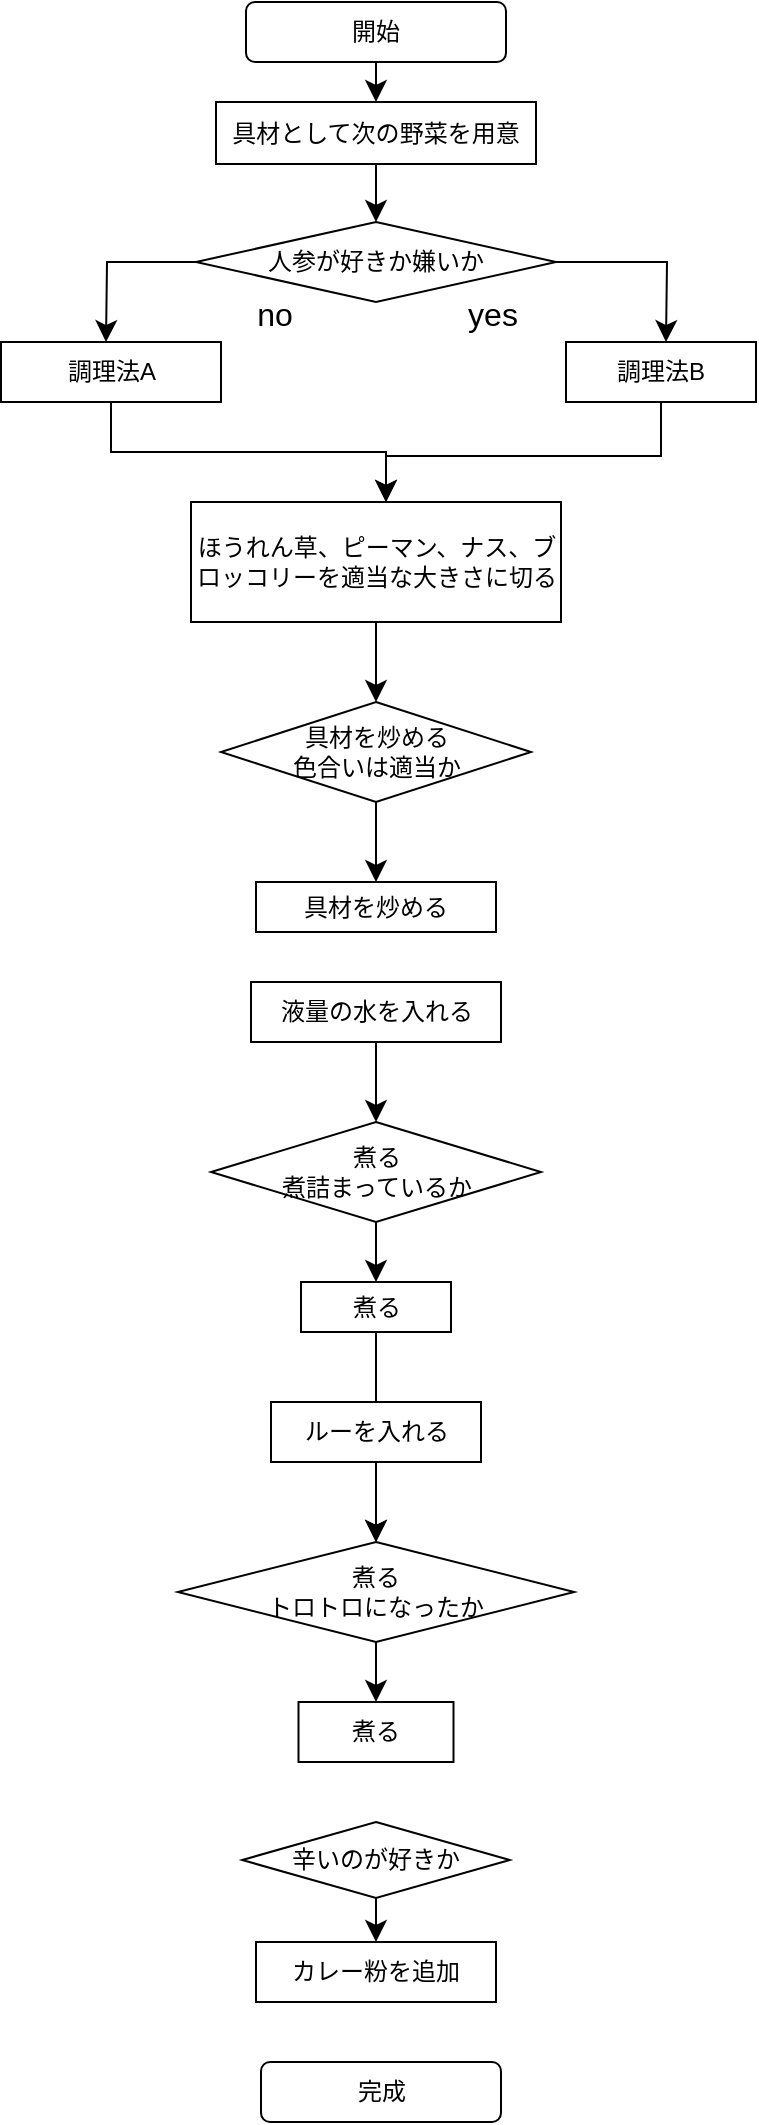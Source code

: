 <mxfile version="24.8.6">
  <diagram id="R2lEEEUBdFMjLlhIrx00" name="Page-1">
    <mxGraphModel dx="522" dy="588" grid="1" gridSize="10" guides="1" tooltips="1" connect="1" arrows="1" fold="1" page="1" pageScale="1" pageWidth="850" pageHeight="1100" math="0" shadow="0" extFonts="Permanent Marker^https://fonts.googleapis.com/css?family=Permanent+Marker">
      <root>
        <mxCell id="0" />
        <mxCell id="1" parent="0" />
        <mxCell id="_YYLNtYZFIDilhd8sJEM-9" style="edgeStyle=none;curved=1;rounded=0;orthogonalLoop=1;jettySize=auto;html=1;entryX=0.5;entryY=0;entryDx=0;entryDy=0;fontSize=12;startSize=8;endSize=8;" edge="1" parent="1" source="_YYLNtYZFIDilhd8sJEM-2" target="_YYLNtYZFIDilhd8sJEM-3">
          <mxGeometry relative="1" as="geometry" />
        </mxCell>
        <mxCell id="_YYLNtYZFIDilhd8sJEM-2" value="&lt;font style=&quot;vertical-align: inherit;&quot;&gt;&lt;font style=&quot;vertical-align: inherit;&quot;&gt;開始&lt;/font&gt;&lt;/font&gt;" style="rounded=1;whiteSpace=wrap;html=1;" vertex="1" parent="1">
          <mxGeometry x="170" y="30" width="130" height="30" as="geometry" />
        </mxCell>
        <mxCell id="_YYLNtYZFIDilhd8sJEM-51" value="" style="edgeStyle=none;curved=1;rounded=0;orthogonalLoop=1;jettySize=auto;html=1;fontSize=12;startSize=8;endSize=8;entryX=0.5;entryY=0;entryDx=0;entryDy=0;" edge="1" parent="1" source="_YYLNtYZFIDilhd8sJEM-3" target="_YYLNtYZFIDilhd8sJEM-11">
          <mxGeometry relative="1" as="geometry" />
        </mxCell>
        <mxCell id="_YYLNtYZFIDilhd8sJEM-3" value="&lt;font style=&quot;vertical-align: inherit;&quot;&gt;&lt;font style=&quot;vertical-align: inherit;&quot;&gt;具材として次の野菜を用意&lt;/font&gt;&lt;/font&gt;" style="rounded=0;whiteSpace=wrap;html=1;" vertex="1" parent="1">
          <mxGeometry x="155" y="80" width="160" height="31" as="geometry" />
        </mxCell>
        <mxCell id="_YYLNtYZFIDilhd8sJEM-63" value="" style="edgeStyle=orthogonalEdgeStyle;rounded=0;orthogonalLoop=1;jettySize=auto;html=1;fontSize=12;startSize=8;endSize=8;strokeColor=default;" edge="1" parent="1" source="_YYLNtYZFIDilhd8sJEM-11">
          <mxGeometry relative="1" as="geometry">
            <mxPoint x="100" y="200" as="targetPoint" />
          </mxGeometry>
        </mxCell>
        <mxCell id="_YYLNtYZFIDilhd8sJEM-64" value="" style="edgeStyle=orthogonalEdgeStyle;rounded=0;orthogonalLoop=1;jettySize=auto;html=1;fontSize=12;startSize=8;endSize=8;" edge="1" parent="1" source="_YYLNtYZFIDilhd8sJEM-11">
          <mxGeometry relative="1" as="geometry">
            <mxPoint x="380" y="200" as="targetPoint" />
          </mxGeometry>
        </mxCell>
        <mxCell id="_YYLNtYZFIDilhd8sJEM-11" value="&lt;font style=&quot;vertical-align: inherit;&quot;&gt;&lt;font style=&quot;vertical-align: inherit;&quot;&gt;人参が好きか嫌いか&lt;/font&gt;&lt;/font&gt;" style="rhombus;whiteSpace=wrap;html=1;" vertex="1" parent="1">
          <mxGeometry x="145" y="140" width="180" height="40" as="geometry" />
        </mxCell>
        <mxCell id="_YYLNtYZFIDilhd8sJEM-68" value="" style="edgeStyle=elbowEdgeStyle;rounded=0;orthogonalLoop=1;jettySize=auto;html=1;fontSize=12;startSize=8;endSize=8;elbow=vertical;" edge="1" parent="1" source="_YYLNtYZFIDilhd8sJEM-12">
          <mxGeometry relative="1" as="geometry">
            <mxPoint x="240" y="280" as="targetPoint" />
          </mxGeometry>
        </mxCell>
        <mxCell id="_YYLNtYZFIDilhd8sJEM-12" value="調理法A" style="rounded=0;whiteSpace=wrap;html=1;" vertex="1" parent="1">
          <mxGeometry x="47.5" y="200" width="110" height="30" as="geometry" />
        </mxCell>
        <mxCell id="_YYLNtYZFIDilhd8sJEM-65" value="" style="edgeStyle=elbowEdgeStyle;rounded=0;orthogonalLoop=1;jettySize=auto;html=1;fontSize=12;startSize=8;endSize=8;elbow=vertical;entryX=0.538;entryY=-0.057;entryDx=0;entryDy=0;entryPerimeter=0;" edge="1" parent="1" source="_YYLNtYZFIDilhd8sJEM-13">
          <mxGeometry relative="1" as="geometry">
            <mxPoint x="240.0" y="280.0" as="targetPoint" />
            <mxPoint x="375.47" y="233.42" as="sourcePoint" />
            <Array as="points">
              <mxPoint x="310" y="257" />
            </Array>
          </mxGeometry>
        </mxCell>
        <mxCell id="_YYLNtYZFIDilhd8sJEM-13" value="調理法B" style="whiteSpace=wrap;html=1;rounded=0;" vertex="1" parent="1">
          <mxGeometry x="330" y="200" width="95" height="30" as="geometry" />
        </mxCell>
        <mxCell id="_YYLNtYZFIDilhd8sJEM-19" value="" style="edgeStyle=none;curved=1;rounded=0;orthogonalLoop=1;jettySize=auto;html=1;fontSize=12;startSize=8;endSize=8;" edge="1" parent="1" source="_YYLNtYZFIDilhd8sJEM-15" target="_YYLNtYZFIDilhd8sJEM-18">
          <mxGeometry relative="1" as="geometry" />
        </mxCell>
        <mxCell id="_YYLNtYZFIDilhd8sJEM-15" value="ほうれん草、ピーマン、ナス、ブロッコリーを適当な大きさに切る" style="whiteSpace=wrap;html=1;rounded=0;" vertex="1" parent="1">
          <mxGeometry x="142.5" y="280" width="185" height="60" as="geometry" />
        </mxCell>
        <mxCell id="_YYLNtYZFIDilhd8sJEM-21" value="" style="edgeStyle=none;curved=1;rounded=0;orthogonalLoop=1;jettySize=auto;html=1;fontSize=12;startSize=8;endSize=8;" edge="1" parent="1" source="_YYLNtYZFIDilhd8sJEM-18" target="_YYLNtYZFIDilhd8sJEM-20">
          <mxGeometry relative="1" as="geometry" />
        </mxCell>
        <mxCell id="_YYLNtYZFIDilhd8sJEM-18" value="具材を炒める&lt;div&gt;色合いは適当か&lt;/div&gt;" style="rhombus;whiteSpace=wrap;html=1;rounded=0;" vertex="1" parent="1">
          <mxGeometry x="157.5" y="380" width="155" height="50" as="geometry" />
        </mxCell>
        <mxCell id="_YYLNtYZFIDilhd8sJEM-20" value="具材を炒める" style="whiteSpace=wrap;html=1;rounded=0;" vertex="1" parent="1">
          <mxGeometry x="175" y="470" width="120" height="25" as="geometry" />
        </mxCell>
        <mxCell id="_YYLNtYZFIDilhd8sJEM-26" value="" style="edgeStyle=none;curved=1;rounded=0;orthogonalLoop=1;jettySize=auto;html=1;fontSize=12;startSize=8;endSize=8;" edge="1" parent="1" source="_YYLNtYZFIDilhd8sJEM-22" target="_YYLNtYZFIDilhd8sJEM-25">
          <mxGeometry relative="1" as="geometry" />
        </mxCell>
        <mxCell id="_YYLNtYZFIDilhd8sJEM-22" value="液量の水を入れる" style="whiteSpace=wrap;html=1;rounded=0;" vertex="1" parent="1">
          <mxGeometry x="172.5" y="520" width="125" height="30" as="geometry" />
        </mxCell>
        <mxCell id="_YYLNtYZFIDilhd8sJEM-24" style="edgeStyle=none;curved=1;rounded=0;orthogonalLoop=1;jettySize=auto;html=1;exitX=0.5;exitY=1;exitDx=0;exitDy=0;fontSize=12;startSize=8;endSize=8;" edge="1" parent="1" source="_YYLNtYZFIDilhd8sJEM-22" target="_YYLNtYZFIDilhd8sJEM-22">
          <mxGeometry relative="1" as="geometry" />
        </mxCell>
        <mxCell id="_YYLNtYZFIDilhd8sJEM-28" value="" style="edgeStyle=none;curved=1;rounded=0;orthogonalLoop=1;jettySize=auto;html=1;fontSize=12;startSize=8;endSize=8;" edge="1" parent="1" source="_YYLNtYZFIDilhd8sJEM-25" target="_YYLNtYZFIDilhd8sJEM-27">
          <mxGeometry relative="1" as="geometry" />
        </mxCell>
        <mxCell id="_YYLNtYZFIDilhd8sJEM-25" value="煮る&lt;div&gt;煮詰まっているか&lt;/div&gt;" style="rhombus;whiteSpace=wrap;html=1;rounded=0;" vertex="1" parent="1">
          <mxGeometry x="152.5" y="590" width="165" height="50" as="geometry" />
        </mxCell>
        <mxCell id="_YYLNtYZFIDilhd8sJEM-33" value="" style="edgeStyle=none;curved=1;rounded=0;orthogonalLoop=1;jettySize=auto;html=1;fontSize=12;startSize=8;endSize=8;" edge="1" parent="1" source="_YYLNtYZFIDilhd8sJEM-27" target="_YYLNtYZFIDilhd8sJEM-31">
          <mxGeometry relative="1" as="geometry" />
        </mxCell>
        <mxCell id="_YYLNtYZFIDilhd8sJEM-27" value="煮る" style="whiteSpace=wrap;html=1;rounded=0;" vertex="1" parent="1">
          <mxGeometry x="197.5" y="670" width="75" height="25" as="geometry" />
        </mxCell>
        <mxCell id="_YYLNtYZFIDilhd8sJEM-32" value="" style="edgeStyle=none;curved=1;rounded=0;orthogonalLoop=1;jettySize=auto;html=1;fontSize=12;startSize=8;endSize=8;" edge="1" parent="1" source="_YYLNtYZFIDilhd8sJEM-29" target="_YYLNtYZFIDilhd8sJEM-31">
          <mxGeometry relative="1" as="geometry" />
        </mxCell>
        <mxCell id="_YYLNtYZFIDilhd8sJEM-29" value="ルーを入れる" style="whiteSpace=wrap;html=1;rounded=0;" vertex="1" parent="1">
          <mxGeometry x="182.5" y="730" width="105" height="30" as="geometry" />
        </mxCell>
        <mxCell id="_YYLNtYZFIDilhd8sJEM-35" value="" style="edgeStyle=none;curved=1;rounded=0;orthogonalLoop=1;jettySize=auto;html=1;fontSize=12;startSize=8;endSize=8;" edge="1" parent="1" source="_YYLNtYZFIDilhd8sJEM-31" target="_YYLNtYZFIDilhd8sJEM-34">
          <mxGeometry relative="1" as="geometry" />
        </mxCell>
        <mxCell id="_YYLNtYZFIDilhd8sJEM-31" value="煮る&lt;div&gt;トロトロになったか&lt;/div&gt;" style="rhombus;whiteSpace=wrap;html=1;rounded=0;" vertex="1" parent="1">
          <mxGeometry x="135.94" y="800" width="198.12" height="50" as="geometry" />
        </mxCell>
        <mxCell id="_YYLNtYZFIDilhd8sJEM-34" value="煮る" style="whiteSpace=wrap;html=1;rounded=0;" vertex="1" parent="1">
          <mxGeometry x="196.25" y="880" width="77.5" height="30" as="geometry" />
        </mxCell>
        <mxCell id="_YYLNtYZFIDilhd8sJEM-43" value="" style="edgeStyle=none;curved=1;rounded=0;orthogonalLoop=1;jettySize=auto;html=1;fontSize=12;startSize=8;endSize=8;" edge="1" parent="1" source="_YYLNtYZFIDilhd8sJEM-36" target="_YYLNtYZFIDilhd8sJEM-42">
          <mxGeometry relative="1" as="geometry" />
        </mxCell>
        <mxCell id="_YYLNtYZFIDilhd8sJEM-36" value="辛いのが好きか" style="rhombus;whiteSpace=wrap;html=1;rounded=0;" vertex="1" parent="1">
          <mxGeometry x="168.13" y="940" width="133.75" height="38" as="geometry" />
        </mxCell>
        <mxCell id="_YYLNtYZFIDilhd8sJEM-42" value="カレー粉を追加" style="whiteSpace=wrap;html=1;rounded=0;" vertex="1" parent="1">
          <mxGeometry x="175" y="1000" width="120" height="30" as="geometry" />
        </mxCell>
        <mxCell id="_YYLNtYZFIDilhd8sJEM-44" value="完成" style="rounded=1;whiteSpace=wrap;html=1;" vertex="1" parent="1">
          <mxGeometry x="177.5" y="1060" width="120" height="30" as="geometry" />
        </mxCell>
        <mxCell id="_YYLNtYZFIDilhd8sJEM-61" value="no" style="text;html=1;align=center;verticalAlign=middle;resizable=0;points=[];autosize=1;strokeColor=none;fillColor=none;fontSize=16;" vertex="1" parent="1">
          <mxGeometry x="164" y="171" width="40" height="30" as="geometry" />
        </mxCell>
        <mxCell id="_YYLNtYZFIDilhd8sJEM-62" value="yes" style="text;html=1;align=center;verticalAlign=middle;resizable=0;points=[];autosize=1;strokeColor=none;fillColor=none;fontSize=16;" vertex="1" parent="1">
          <mxGeometry x="267.5" y="171" width="50" height="30" as="geometry" />
        </mxCell>
      </root>
    </mxGraphModel>
  </diagram>
</mxfile>
